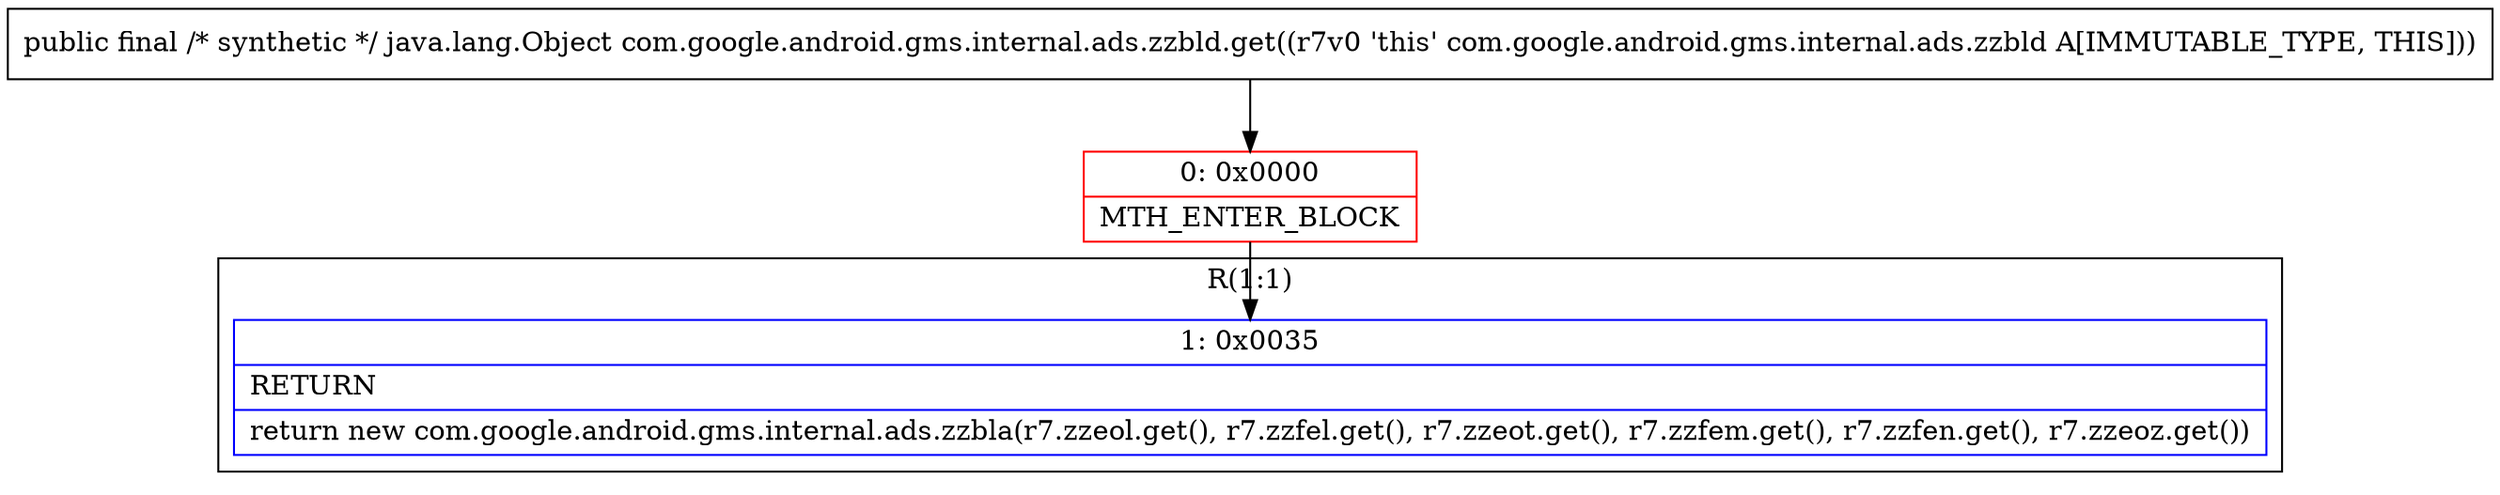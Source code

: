 digraph "CFG forcom.google.android.gms.internal.ads.zzbld.get()Ljava\/lang\/Object;" {
subgraph cluster_Region_854428313 {
label = "R(1:1)";
node [shape=record,color=blue];
Node_1 [shape=record,label="{1\:\ 0x0035|RETURN\l|return new com.google.android.gms.internal.ads.zzbla(r7.zzeol.get(), r7.zzfel.get(), r7.zzeot.get(), r7.zzfem.get(), r7.zzfen.get(), r7.zzeoz.get())\l}"];
}
Node_0 [shape=record,color=red,label="{0\:\ 0x0000|MTH_ENTER_BLOCK\l}"];
MethodNode[shape=record,label="{public final \/* synthetic *\/ java.lang.Object com.google.android.gms.internal.ads.zzbld.get((r7v0 'this' com.google.android.gms.internal.ads.zzbld A[IMMUTABLE_TYPE, THIS])) }"];
MethodNode -> Node_0;
Node_0 -> Node_1;
}


